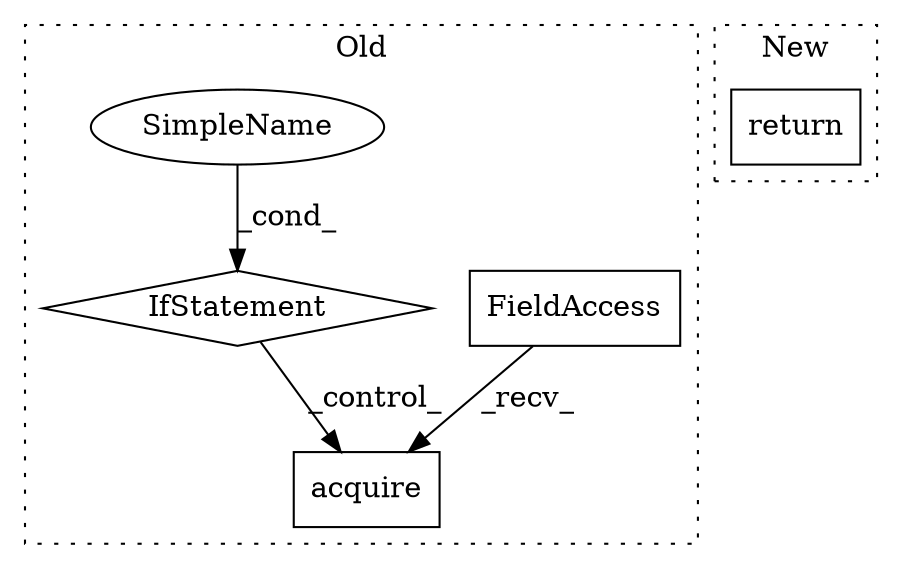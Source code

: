 digraph G {
subgraph cluster0 {
1 [label="acquire" a="32" s="14463,14479" l="8,1" shape="box"];
3 [label="FieldAccess" a="22" s="14447" l="15" shape="box"];
4 [label="IfStatement" a="25" s="14274,14301" l="4,2" shape="diamond"];
5 [label="SimpleName" a="42" s="" l="" shape="ellipse"];
label = "Old";
style="dotted";
}
subgraph cluster1 {
2 [label="return" a="41" s="14354" l="7" shape="box"];
label = "New";
style="dotted";
}
3 -> 1 [label="_recv_"];
4 -> 1 [label="_control_"];
5 -> 4 [label="_cond_"];
}